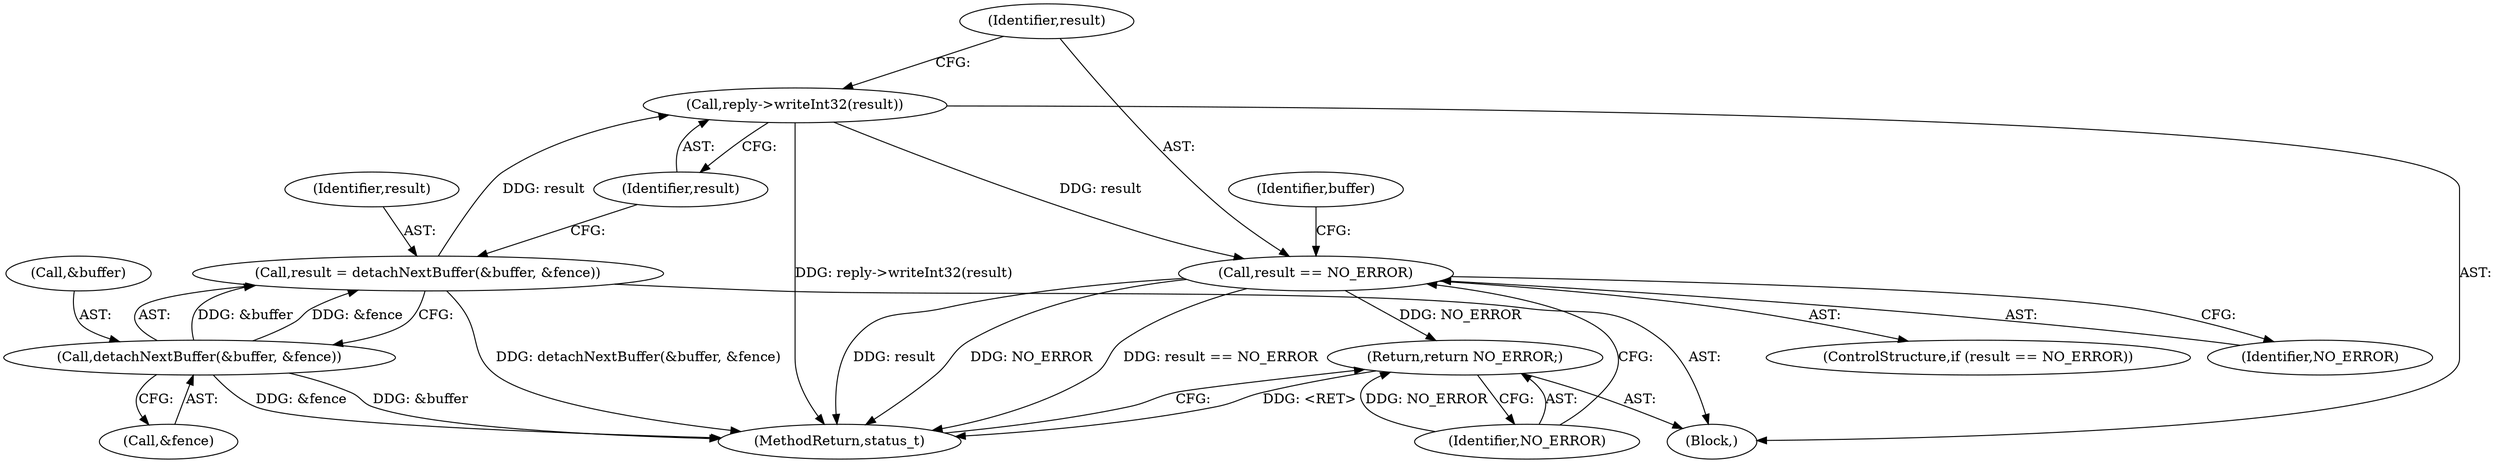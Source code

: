 digraph "0_Android_a30d7d90c4f718e46fb41a99b3d52800e1011b73_0@API" {
"1000263" [label="(Call,reply->writeInt32(result))"];
"1000256" [label="(Call,result = detachNextBuffer(&buffer, &fence))"];
"1000258" [label="(Call,detachNextBuffer(&buffer, &fence))"];
"1000266" [label="(Call,result == NO_ERROR)"];
"1000294" [label="(Return,return NO_ERROR;)"];
"1000596" [label="(MethodReturn,status_t)"];
"1000261" [label="(Call,&fence)"];
"1000257" [label="(Identifier,result)"];
"1000264" [label="(Identifier,result)"];
"1000258" [label="(Call,detachNextBuffer(&buffer, &fence))"];
"1000272" [label="(Identifier,buffer)"];
"1000295" [label="(Identifier,NO_ERROR)"];
"1000265" [label="(ControlStructure,if (result == NO_ERROR))"];
"1000263" [label="(Call,reply->writeInt32(result))"];
"1000256" [label="(Call,result = detachNextBuffer(&buffer, &fence))"];
"1000259" [label="(Call,&buffer)"];
"1000267" [label="(Identifier,result)"];
"1000268" [label="(Identifier,NO_ERROR)"];
"1000248" [label="(Block,)"];
"1000294" [label="(Return,return NO_ERROR;)"];
"1000266" [label="(Call,result == NO_ERROR)"];
"1000263" -> "1000248"  [label="AST: "];
"1000263" -> "1000264"  [label="CFG: "];
"1000264" -> "1000263"  [label="AST: "];
"1000267" -> "1000263"  [label="CFG: "];
"1000263" -> "1000596"  [label="DDG: reply->writeInt32(result)"];
"1000256" -> "1000263"  [label="DDG: result"];
"1000263" -> "1000266"  [label="DDG: result"];
"1000256" -> "1000248"  [label="AST: "];
"1000256" -> "1000258"  [label="CFG: "];
"1000257" -> "1000256"  [label="AST: "];
"1000258" -> "1000256"  [label="AST: "];
"1000264" -> "1000256"  [label="CFG: "];
"1000256" -> "1000596"  [label="DDG: detachNextBuffer(&buffer, &fence)"];
"1000258" -> "1000256"  [label="DDG: &buffer"];
"1000258" -> "1000256"  [label="DDG: &fence"];
"1000258" -> "1000261"  [label="CFG: "];
"1000259" -> "1000258"  [label="AST: "];
"1000261" -> "1000258"  [label="AST: "];
"1000258" -> "1000596"  [label="DDG: &buffer"];
"1000258" -> "1000596"  [label="DDG: &fence"];
"1000266" -> "1000265"  [label="AST: "];
"1000266" -> "1000268"  [label="CFG: "];
"1000267" -> "1000266"  [label="AST: "];
"1000268" -> "1000266"  [label="AST: "];
"1000272" -> "1000266"  [label="CFG: "];
"1000295" -> "1000266"  [label="CFG: "];
"1000266" -> "1000596"  [label="DDG: result"];
"1000266" -> "1000596"  [label="DDG: NO_ERROR"];
"1000266" -> "1000596"  [label="DDG: result == NO_ERROR"];
"1000266" -> "1000294"  [label="DDG: NO_ERROR"];
"1000294" -> "1000248"  [label="AST: "];
"1000294" -> "1000295"  [label="CFG: "];
"1000295" -> "1000294"  [label="AST: "];
"1000596" -> "1000294"  [label="CFG: "];
"1000294" -> "1000596"  [label="DDG: <RET>"];
"1000295" -> "1000294"  [label="DDG: NO_ERROR"];
}

